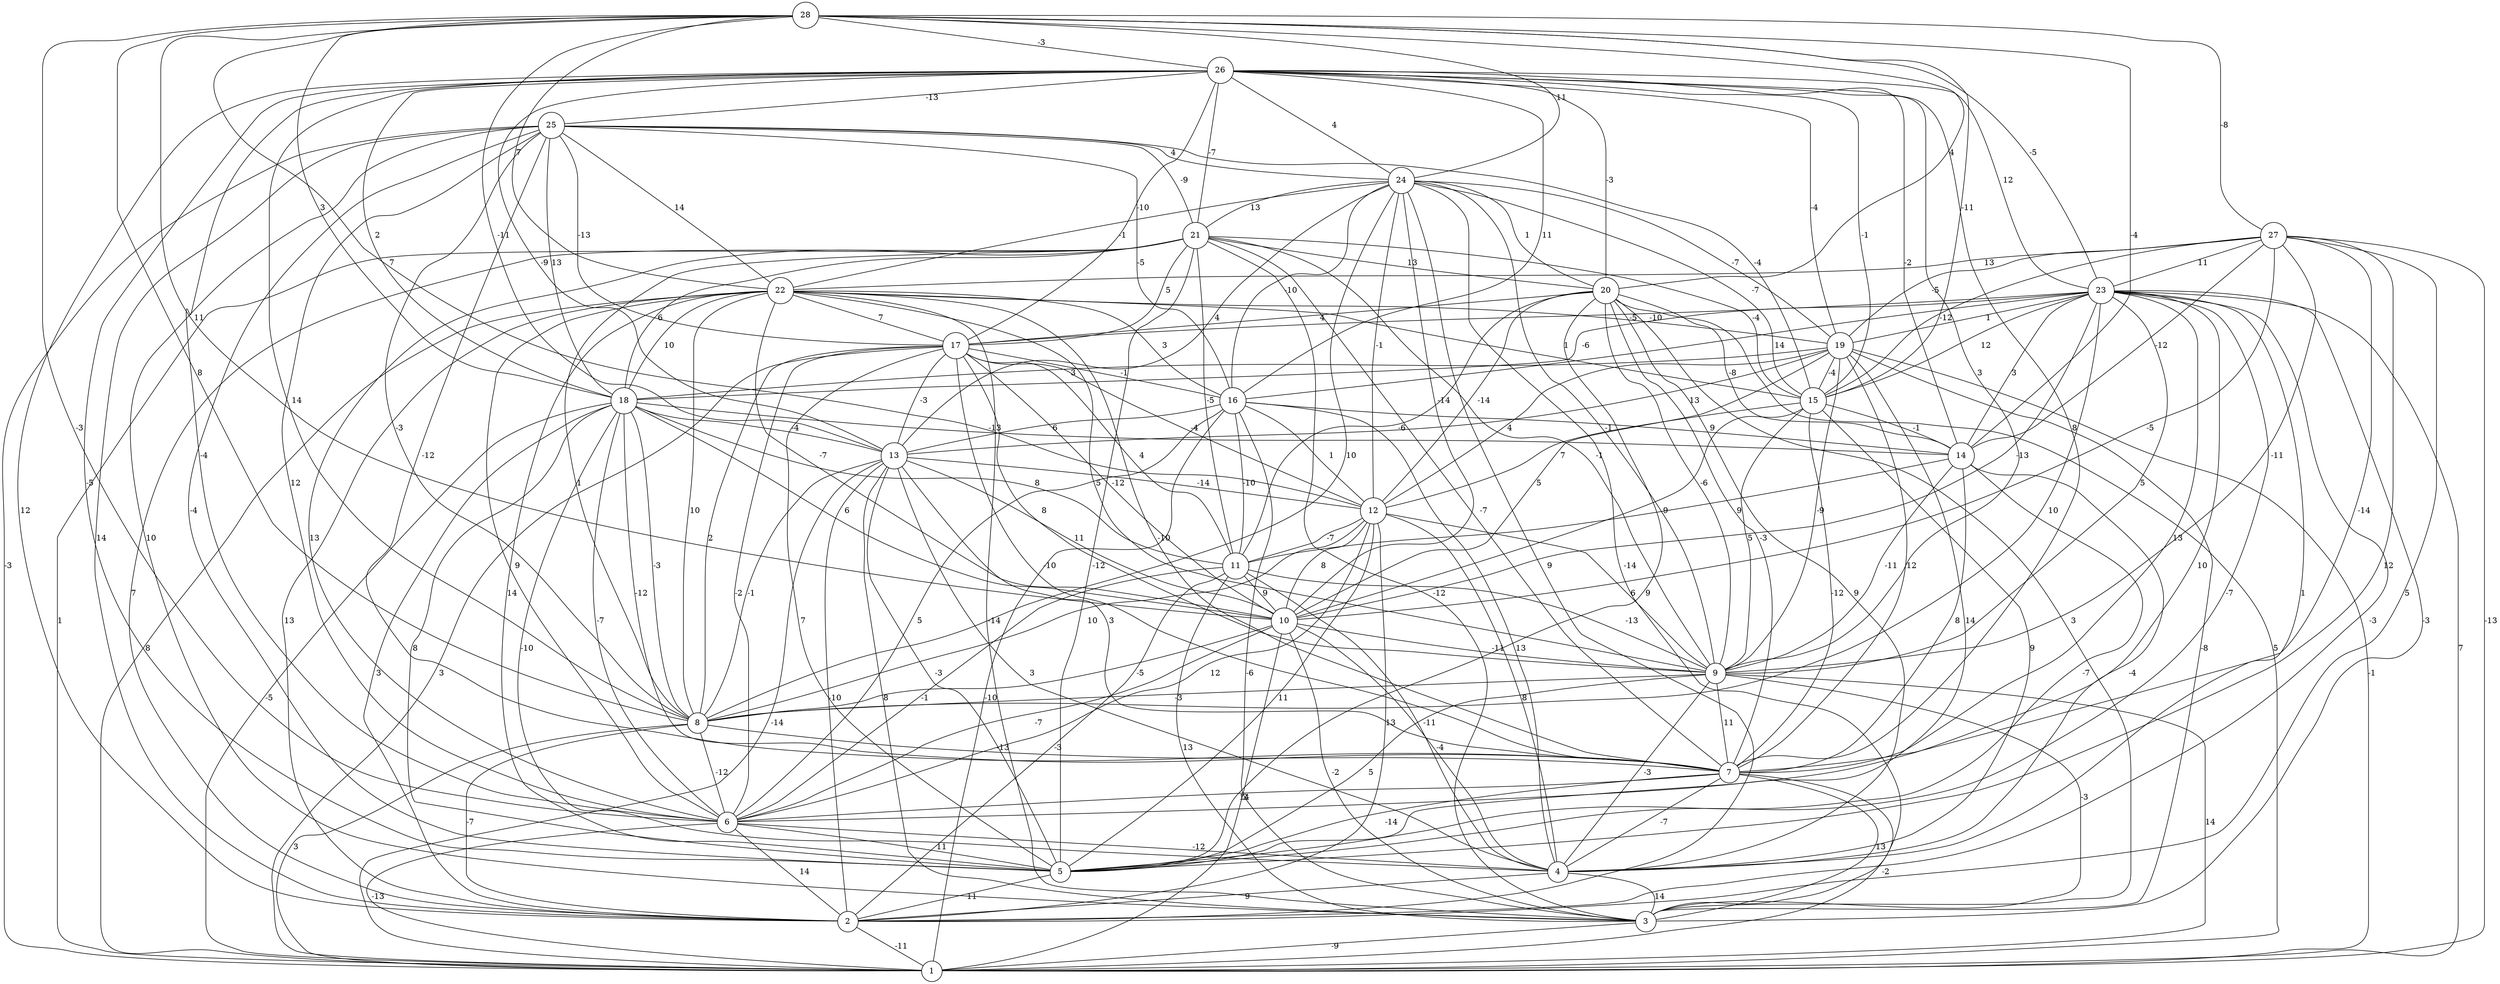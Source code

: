 graph { 
	 fontname="Helvetica,Arial,sans-serif" 
	 node [shape = circle]; 
	 28 -- 6 [label = "-3"];
	 28 -- 8 [label = "8"];
	 28 -- 10 [label = "11"];
	 28 -- 12 [label = "7"];
	 28 -- 13 [label = "-11"];
	 28 -- 14 [label = "-4"];
	 28 -- 15 [label = "-11"];
	 28 -- 18 [label = "3"];
	 28 -- 20 [label = "4"];
	 28 -- 22 [label = "7"];
	 28 -- 23 [label = "-5"];
	 28 -- 24 [label = "11"];
	 28 -- 26 [label = "-3"];
	 28 -- 27 [label = "-8"];
	 27 -- 1 [label = "-13"];
	 27 -- 2 [label = "5"];
	 27 -- 5 [label = "12"];
	 27 -- 7 [label = "-14"];
	 27 -- 9 [label = "-11"];
	 27 -- 10 [label = "-5"];
	 27 -- 14 [label = "-12"];
	 27 -- 15 [label = "-12"];
	 27 -- 19 [label = "-5"];
	 27 -- 22 [label = "13"];
	 27 -- 23 [label = "11"];
	 26 -- 2 [label = "12"];
	 26 -- 5 [label = "-5"];
	 26 -- 6 [label = "-4"];
	 26 -- 7 [label = "8"];
	 26 -- 8 [label = "14"];
	 26 -- 9 [label = "3"];
	 26 -- 13 [label = "-9"];
	 26 -- 14 [label = "-2"];
	 26 -- 15 [label = "-1"];
	 26 -- 16 [label = "11"];
	 26 -- 17 [label = "-10"];
	 26 -- 18 [label = "2"];
	 26 -- 19 [label = "-4"];
	 26 -- 20 [label = "-3"];
	 26 -- 21 [label = "-7"];
	 26 -- 23 [label = "12"];
	 26 -- 24 [label = "4"];
	 26 -- 25 [label = "-13"];
	 25 -- 1 [label = "-3"];
	 25 -- 2 [label = "14"];
	 25 -- 3 [label = "10"];
	 25 -- 5 [label = "-4"];
	 25 -- 6 [label = "12"];
	 25 -- 7 [label = "-12"];
	 25 -- 8 [label = "-3"];
	 25 -- 15 [label = "-4"];
	 25 -- 16 [label = "-5"];
	 25 -- 17 [label = "-13"];
	 25 -- 18 [label = "13"];
	 25 -- 21 [label = "-9"];
	 25 -- 22 [label = "14"];
	 25 -- 24 [label = "4"];
	 24 -- 2 [label = "9"];
	 24 -- 3 [label = "-14"];
	 24 -- 8 [label = "10"];
	 24 -- 9 [label = "-1"];
	 24 -- 10 [label = "-14"];
	 24 -- 12 [label = "-1"];
	 24 -- 13 [label = "4"];
	 24 -- 15 [label = "-7"];
	 24 -- 16 [label = "-10"];
	 24 -- 19 [label = "-7"];
	 24 -- 20 [label = "1"];
	 24 -- 21 [label = "13"];
	 24 -- 22 [label = "-1"];
	 23 -- 1 [label = "7"];
	 23 -- 2 [label = "-3"];
	 23 -- 3 [label = "-3"];
	 23 -- 4 [label = "1"];
	 23 -- 5 [label = "-7"];
	 23 -- 6 [label = "10"];
	 23 -- 7 [label = "13"];
	 23 -- 8 [label = "10"];
	 23 -- 9 [label = "5"];
	 23 -- 10 [label = "-13"];
	 23 -- 14 [label = "3"];
	 23 -- 15 [label = "12"];
	 23 -- 16 [label = "14"];
	 23 -- 17 [label = "-5"];
	 23 -- 18 [label = "-6"];
	 23 -- 19 [label = "1"];
	 22 -- 1 [label = "8"];
	 22 -- 2 [label = "13"];
	 22 -- 3 [label = "-14"];
	 22 -- 5 [label = "14"];
	 22 -- 6 [label = "9"];
	 22 -- 7 [label = "-10"];
	 22 -- 8 [label = "10"];
	 22 -- 9 [label = "5"];
	 22 -- 10 [label = "-7"];
	 22 -- 15 [label = "1"];
	 22 -- 16 [label = "3"];
	 22 -- 17 [label = "7"];
	 22 -- 18 [label = "10"];
	 22 -- 19 [label = "-10"];
	 21 -- 1 [label = "1"];
	 21 -- 2 [label = "7"];
	 21 -- 3 [label = "-12"];
	 21 -- 5 [label = "-12"];
	 21 -- 6 [label = "13"];
	 21 -- 7 [label = "-7"];
	 21 -- 8 [label = "1"];
	 21 -- 9 [label = "-1"];
	 21 -- 11 [label = "-5"];
	 21 -- 15 [label = "-4"];
	 21 -- 17 [label = "5"];
	 21 -- 18 [label = "6"];
	 21 -- 20 [label = "13"];
	 20 -- 1 [label = "5"];
	 20 -- 3 [label = "3"];
	 20 -- 4 [label = "9"];
	 20 -- 5 [label = "9"];
	 20 -- 7 [label = "-3"];
	 20 -- 9 [label = "-6"];
	 20 -- 11 [label = "-6"];
	 20 -- 12 [label = "-14"];
	 20 -- 14 [label = "-8"];
	 20 -- 17 [label = "4"];
	 19 -- 1 [label = "-1"];
	 19 -- 3 [label = "-8"];
	 19 -- 5 [label = "14"];
	 19 -- 7 [label = "12"];
	 19 -- 9 [label = "-9"];
	 19 -- 10 [label = "5"];
	 19 -- 12 [label = "4"];
	 19 -- 13 [label = "13"];
	 19 -- 15 [label = "-4"];
	 19 -- 18 [label = "3"];
	 18 -- 1 [label = "-5"];
	 18 -- 2 [label = "3"];
	 18 -- 4 [label = "-10"];
	 18 -- 5 [label = "8"];
	 18 -- 6 [label = "-7"];
	 18 -- 7 [label = "-12"];
	 18 -- 8 [label = "-3"];
	 18 -- 10 [label = "6"];
	 18 -- 11 [label = "8"];
	 18 -- 13 [label = "-4"];
	 18 -- 14 [label = "-13"];
	 17 -- 1 [label = "3"];
	 17 -- 5 [label = "7"];
	 17 -- 6 [label = "-2"];
	 17 -- 7 [label = "-10"];
	 17 -- 8 [label = "2"];
	 17 -- 9 [label = "8"];
	 17 -- 10 [label = "-12"];
	 17 -- 11 [label = "4"];
	 17 -- 12 [label = "-4"];
	 17 -- 13 [label = "-3"];
	 17 -- 16 [label = "-1"];
	 16 -- 1 [label = "-10"];
	 16 -- 3 [label = "-6"];
	 16 -- 4 [label = "13"];
	 16 -- 6 [label = "5"];
	 16 -- 11 [label = "-10"];
	 16 -- 12 [label = "1"];
	 16 -- 13 [label = "6"];
	 16 -- 14 [label = "9"];
	 15 -- 4 [label = "9"];
	 15 -- 7 [label = "-12"];
	 15 -- 9 [label = "5"];
	 15 -- 10 [label = "9"];
	 15 -- 12 [label = "7"];
	 15 -- 14 [label = "-1"];
	 14 -- 4 [label = "-4"];
	 14 -- 5 [label = "-7"];
	 14 -- 7 [label = "8"];
	 14 -- 9 [label = "-11"];
	 14 -- 11 [label = "9"];
	 13 -- 1 [label = "-14"];
	 13 -- 2 [label = "-10"];
	 13 -- 3 [label = "8"];
	 13 -- 4 [label = "3"];
	 13 -- 5 [label = "-3"];
	 13 -- 7 [label = "3"];
	 13 -- 8 [label = "-1"];
	 13 -- 10 [label = "11"];
	 13 -- 12 [label = "-14"];
	 12 -- 2 [label = "13"];
	 12 -- 4 [label = "8"];
	 12 -- 5 [label = "11"];
	 12 -- 6 [label = "12"];
	 12 -- 8 [label = "10"];
	 12 -- 9 [label = "6"];
	 12 -- 10 [label = "8"];
	 12 -- 11 [label = "-7"];
	 11 -- 2 [label = "-3"];
	 11 -- 3 [label = "13"];
	 11 -- 4 [label = "-11"];
	 11 -- 6 [label = "-1"];
	 11 -- 9 [label = "-13"];
	 11 -- 10 [label = "9"];
	 10 -- 1 [label = "2"];
	 10 -- 3 [label = "-2"];
	 10 -- 4 [label = "-4"];
	 10 -- 6 [label = "-7"];
	 10 -- 8 [label = "-5"];
	 10 -- 9 [label = "-11"];
	 9 -- 1 [label = "14"];
	 9 -- 3 [label = "-3"];
	 9 -- 4 [label = "-3"];
	 9 -- 5 [label = "5"];
	 9 -- 7 [label = "11"];
	 9 -- 8 [label = "-3"];
	 8 -- 1 [label = "3"];
	 8 -- 2 [label = "-7"];
	 8 -- 6 [label = "-12"];
	 8 -- 7 [label = "-13"];
	 7 -- 1 [label = "-2"];
	 7 -- 3 [label = "13"];
	 7 -- 4 [label = "-7"];
	 7 -- 5 [label = "-14"];
	 7 -- 6 [label = "14"];
	 6 -- 1 [label = "-13"];
	 6 -- 2 [label = "14"];
	 6 -- 4 [label = "-12"];
	 6 -- 5 [label = "11"];
	 5 -- 2 [label = "11"];
	 4 -- 2 [label = "9"];
	 4 -- 3 [label = "14"];
	 3 -- 1 [label = "-9"];
	 2 -- 1 [label = "-11"];
	 1;
	 2;
	 3;
	 4;
	 5;
	 6;
	 7;
	 8;
	 9;
	 10;
	 11;
	 12;
	 13;
	 14;
	 15;
	 16;
	 17;
	 18;
	 19;
	 20;
	 21;
	 22;
	 23;
	 24;
	 25;
	 26;
	 27;
	 28;
}
